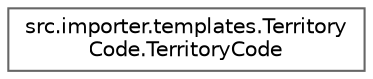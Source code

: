 digraph "Graphical Class Hierarchy"
{
 // LATEX_PDF_SIZE
  bgcolor="transparent";
  edge [fontname=Helvetica,fontsize=10,labelfontname=Helvetica,labelfontsize=10];
  node [fontname=Helvetica,fontsize=10,shape=box,height=0.2,width=0.4];
  rankdir="LR";
  Node0 [id="Node000000",label="src.importer.templates.Territory\lCode.TerritoryCode",height=0.2,width=0.4,color="grey40", fillcolor="white", style="filled",URL="$classsrc_1_1importer_1_1templates_1_1_territory_code_1_1_territory_code.html",tooltip=" "];
}
